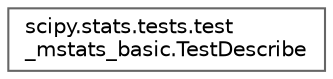 digraph "Graphical Class Hierarchy"
{
 // LATEX_PDF_SIZE
  bgcolor="transparent";
  edge [fontname=Helvetica,fontsize=10,labelfontname=Helvetica,labelfontsize=10];
  node [fontname=Helvetica,fontsize=10,shape=box,height=0.2,width=0.4];
  rankdir="LR";
  Node0 [id="Node000000",label="scipy.stats.tests.test\l_mstats_basic.TestDescribe",height=0.2,width=0.4,color="grey40", fillcolor="white", style="filled",URL="$d7/d60/classscipy_1_1stats_1_1tests_1_1test__mstats__basic_1_1TestDescribe.html",tooltip=" "];
}
